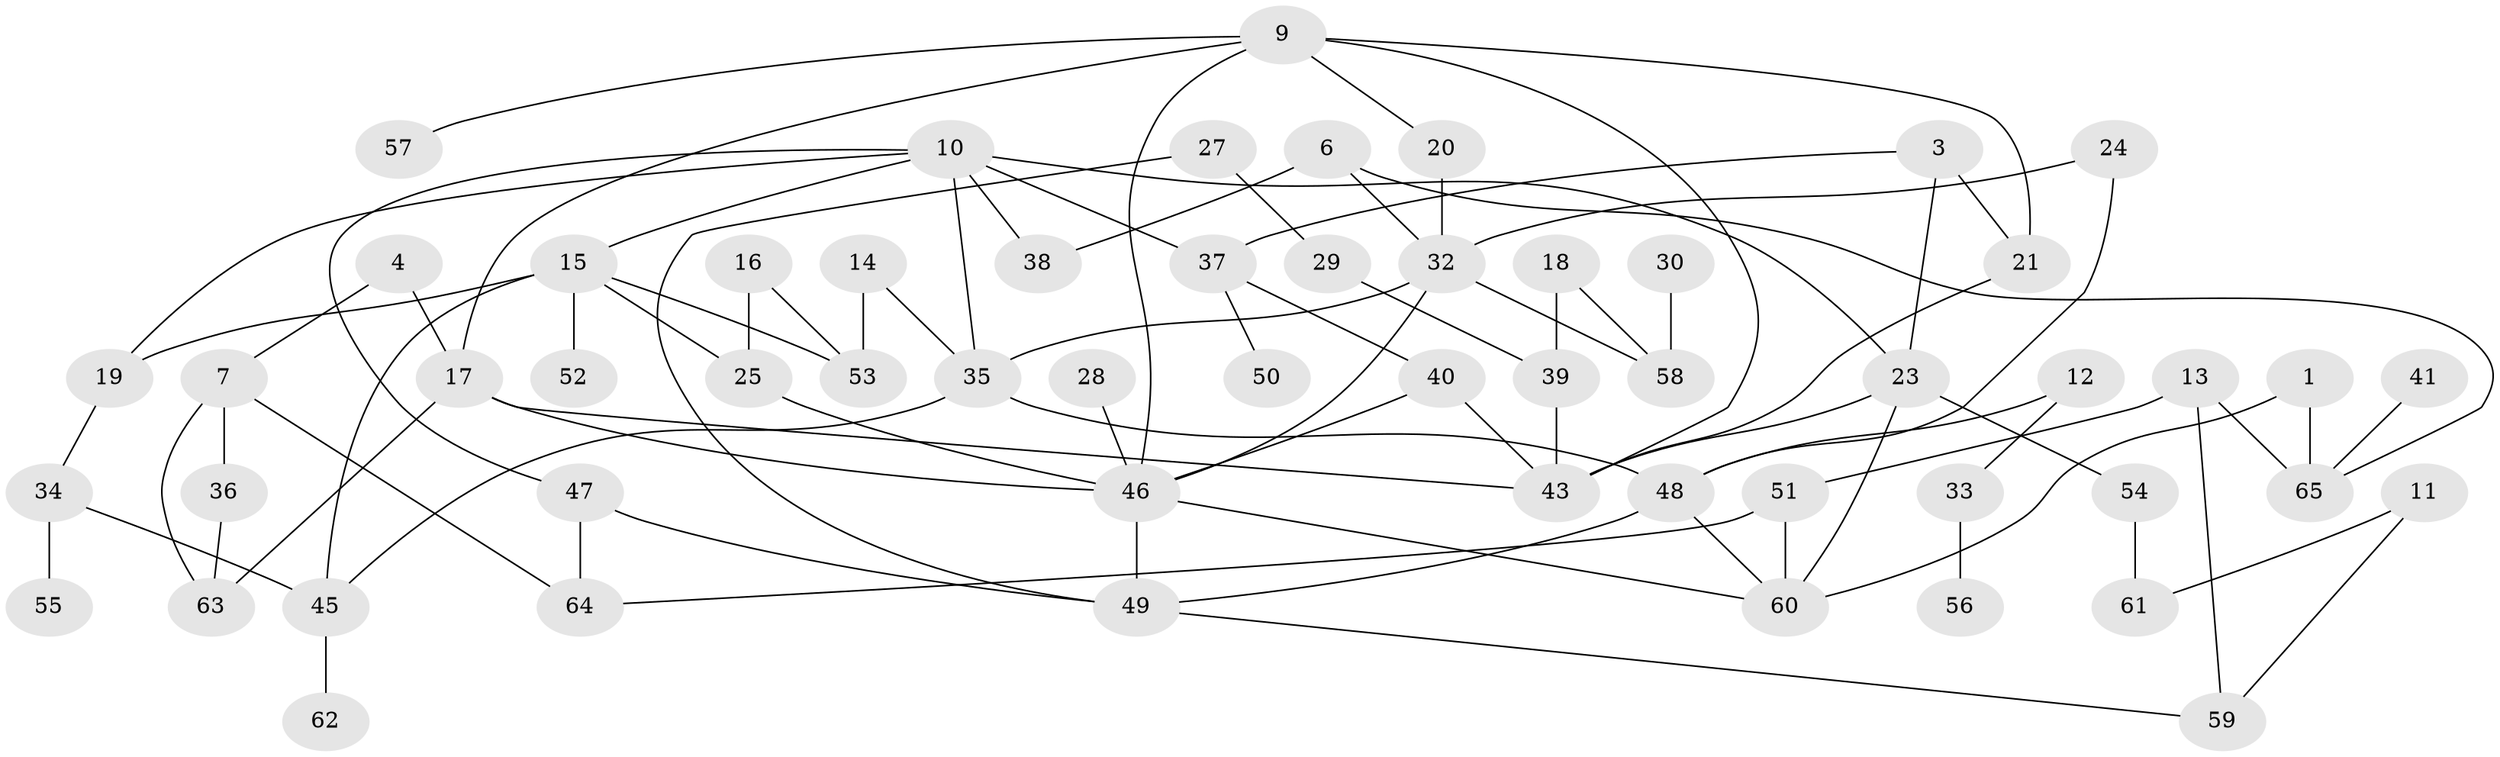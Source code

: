 // original degree distribution, {6: 0.04672897196261682, 1: 0.24299065420560748, 2: 0.27102803738317754, 4: 0.1308411214953271, 0: 0.06542056074766354, 3: 0.19626168224299065, 5: 0.037383177570093455, 7: 0.009345794392523364}
// Generated by graph-tools (version 1.1) at 2025/35/03/04/25 23:35:56]
// undirected, 57 vertices, 87 edges
graph export_dot {
  node [color=gray90,style=filled];
  1;
  3;
  4;
  6;
  7;
  9;
  10;
  11;
  12;
  13;
  14;
  15;
  16;
  17;
  18;
  19;
  20;
  21;
  23;
  24;
  25;
  27;
  28;
  29;
  30;
  32;
  33;
  34;
  35;
  36;
  37;
  38;
  39;
  40;
  41;
  43;
  45;
  46;
  47;
  48;
  49;
  50;
  51;
  52;
  53;
  54;
  55;
  56;
  57;
  58;
  59;
  60;
  61;
  62;
  63;
  64;
  65;
  1 -- 60 [weight=1.0];
  1 -- 65 [weight=1.0];
  3 -- 21 [weight=1.0];
  3 -- 23 [weight=1.0];
  3 -- 37 [weight=1.0];
  4 -- 7 [weight=1.0];
  4 -- 17 [weight=1.0];
  6 -- 32 [weight=1.0];
  6 -- 38 [weight=1.0];
  6 -- 65 [weight=1.0];
  7 -- 36 [weight=1.0];
  7 -- 63 [weight=1.0];
  7 -- 64 [weight=1.0];
  9 -- 17 [weight=1.0];
  9 -- 20 [weight=1.0];
  9 -- 21 [weight=1.0];
  9 -- 43 [weight=1.0];
  9 -- 46 [weight=1.0];
  9 -- 57 [weight=1.0];
  10 -- 15 [weight=1.0];
  10 -- 19 [weight=1.0];
  10 -- 23 [weight=1.0];
  10 -- 35 [weight=1.0];
  10 -- 37 [weight=1.0];
  10 -- 38 [weight=1.0];
  10 -- 47 [weight=1.0];
  11 -- 59 [weight=1.0];
  11 -- 61 [weight=1.0];
  12 -- 33 [weight=1.0];
  12 -- 48 [weight=1.0];
  13 -- 51 [weight=1.0];
  13 -- 59 [weight=1.0];
  13 -- 65 [weight=1.0];
  14 -- 35 [weight=1.0];
  14 -- 53 [weight=1.0];
  15 -- 19 [weight=1.0];
  15 -- 25 [weight=1.0];
  15 -- 45 [weight=1.0];
  15 -- 52 [weight=1.0];
  15 -- 53 [weight=1.0];
  16 -- 25 [weight=1.0];
  16 -- 53 [weight=1.0];
  17 -- 43 [weight=1.0];
  17 -- 46 [weight=1.0];
  17 -- 63 [weight=1.0];
  18 -- 39 [weight=1.0];
  18 -- 58 [weight=1.0];
  19 -- 34 [weight=1.0];
  20 -- 32 [weight=1.0];
  21 -- 43 [weight=1.0];
  23 -- 43 [weight=1.0];
  23 -- 54 [weight=1.0];
  23 -- 60 [weight=1.0];
  24 -- 32 [weight=1.0];
  24 -- 48 [weight=1.0];
  25 -- 46 [weight=2.0];
  27 -- 29 [weight=1.0];
  27 -- 49 [weight=1.0];
  28 -- 46 [weight=1.0];
  29 -- 39 [weight=1.0];
  30 -- 58 [weight=1.0];
  32 -- 35 [weight=1.0];
  32 -- 46 [weight=1.0];
  32 -- 58 [weight=1.0];
  33 -- 56 [weight=1.0];
  34 -- 45 [weight=1.0];
  34 -- 55 [weight=1.0];
  35 -- 45 [weight=1.0];
  35 -- 48 [weight=1.0];
  36 -- 63 [weight=1.0];
  37 -- 40 [weight=1.0];
  37 -- 50 [weight=1.0];
  39 -- 43 [weight=1.0];
  40 -- 43 [weight=1.0];
  40 -- 46 [weight=1.0];
  41 -- 65 [weight=1.0];
  45 -- 62 [weight=1.0];
  46 -- 49 [weight=1.0];
  46 -- 60 [weight=1.0];
  47 -- 49 [weight=1.0];
  47 -- 64 [weight=1.0];
  48 -- 49 [weight=1.0];
  48 -- 60 [weight=1.0];
  49 -- 59 [weight=1.0];
  51 -- 60 [weight=1.0];
  51 -- 64 [weight=1.0];
  54 -- 61 [weight=1.0];
}
